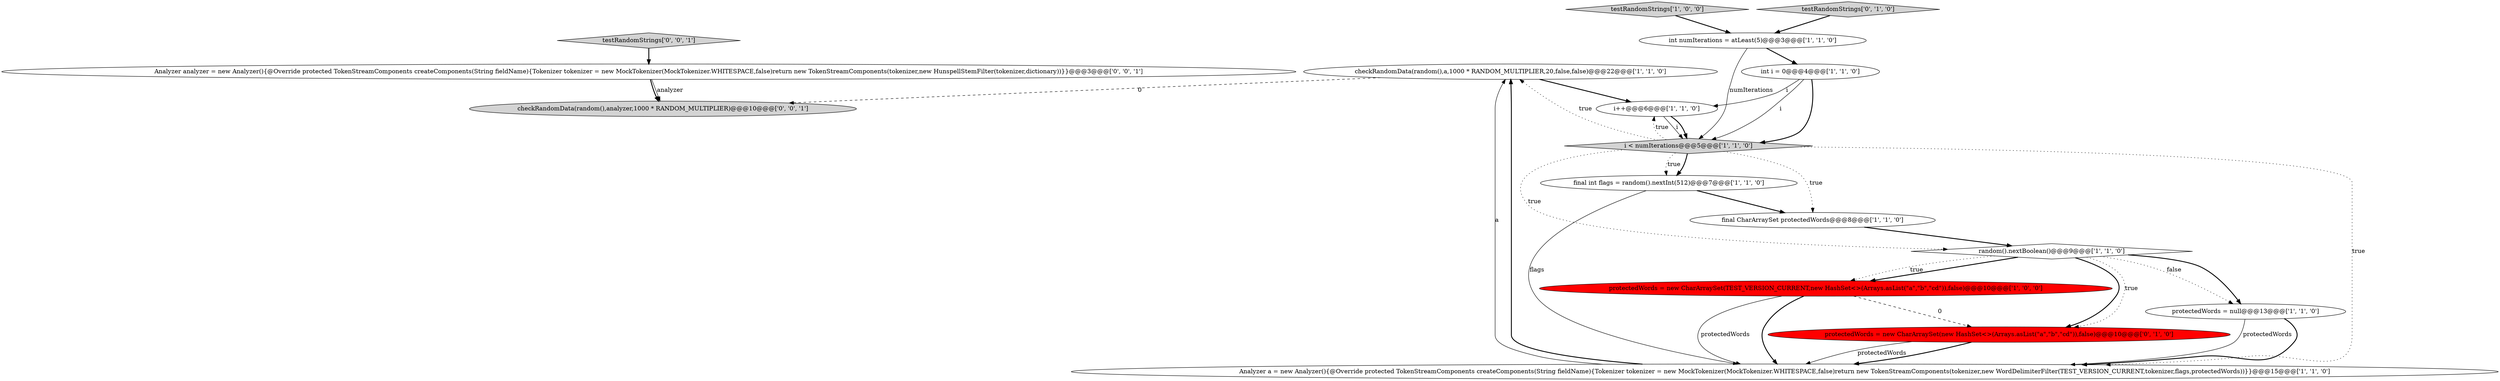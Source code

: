 digraph {
14 [style = filled, label = "testRandomStrings['0', '0', '1']", fillcolor = lightgray, shape = diamond image = "AAA0AAABBB3BBB"];
11 [style = filled, label = "i++@@@6@@@['1', '1', '0']", fillcolor = white, shape = ellipse image = "AAA0AAABBB1BBB"];
15 [style = filled, label = "Analyzer analyzer = new Analyzer(){@Override protected TokenStreamComponents createComponents(String fieldName){Tokenizer tokenizer = new MockTokenizer(MockTokenizer.WHITESPACE,false)return new TokenStreamComponents(tokenizer,new HunspellStemFilter(tokenizer,dictionary))}}@@@3@@@['0', '0', '1']", fillcolor = white, shape = ellipse image = "AAA0AAABBB3BBB"];
0 [style = filled, label = "int i = 0@@@4@@@['1', '1', '0']", fillcolor = white, shape = ellipse image = "AAA0AAABBB1BBB"];
3 [style = filled, label = "testRandomStrings['1', '0', '0']", fillcolor = lightgray, shape = diamond image = "AAA0AAABBB1BBB"];
12 [style = filled, label = "testRandomStrings['0', '1', '0']", fillcolor = lightgray, shape = diamond image = "AAA0AAABBB2BBB"];
5 [style = filled, label = "final CharArraySet protectedWords@@@8@@@['1', '1', '0']", fillcolor = white, shape = ellipse image = "AAA0AAABBB1BBB"];
7 [style = filled, label = "checkRandomData(random(),a,1000 * RANDOM_MULTIPLIER,20,false,false)@@@22@@@['1', '1', '0']", fillcolor = white, shape = ellipse image = "AAA0AAABBB1BBB"];
16 [style = filled, label = "checkRandomData(random(),analyzer,1000 * RANDOM_MULTIPLIER)@@@10@@@['0', '0', '1']", fillcolor = lightgray, shape = ellipse image = "AAA0AAABBB3BBB"];
1 [style = filled, label = "Analyzer a = new Analyzer(){@Override protected TokenStreamComponents createComponents(String fieldName){Tokenizer tokenizer = new MockTokenizer(MockTokenizer.WHITESPACE,false)return new TokenStreamComponents(tokenizer,new WordDelimiterFilter(TEST_VERSION_CURRENT,tokenizer,flags,protectedWords))}}@@@15@@@['1', '1', '0']", fillcolor = white, shape = ellipse image = "AAA0AAABBB1BBB"];
9 [style = filled, label = "final int flags = random().nextInt(512)@@@7@@@['1', '1', '0']", fillcolor = white, shape = ellipse image = "AAA0AAABBB1BBB"];
13 [style = filled, label = "protectedWords = new CharArraySet(new HashSet<>(Arrays.asList(\"a\",\"b\",\"cd\")),false)@@@10@@@['0', '1', '0']", fillcolor = red, shape = ellipse image = "AAA1AAABBB2BBB"];
6 [style = filled, label = "protectedWords = null@@@13@@@['1', '1', '0']", fillcolor = white, shape = ellipse image = "AAA0AAABBB1BBB"];
10 [style = filled, label = "protectedWords = new CharArraySet(TEST_VERSION_CURRENT,new HashSet<>(Arrays.asList(\"a\",\"b\",\"cd\")),false)@@@10@@@['1', '0', '0']", fillcolor = red, shape = ellipse image = "AAA1AAABBB1BBB"];
2 [style = filled, label = "int numIterations = atLeast(5)@@@3@@@['1', '1', '0']", fillcolor = white, shape = ellipse image = "AAA0AAABBB1BBB"];
4 [style = filled, label = "random().nextBoolean()@@@9@@@['1', '1', '0']", fillcolor = white, shape = diamond image = "AAA0AAABBB1BBB"];
8 [style = filled, label = "i < numIterations@@@5@@@['1', '1', '0']", fillcolor = lightgray, shape = diamond image = "AAA0AAABBB1BBB"];
4->10 [style = bold, label=""];
10->1 [style = solid, label="protectedWords"];
13->1 [style = solid, label="protectedWords"];
7->11 [style = bold, label=""];
9->1 [style = solid, label="flags"];
6->1 [style = solid, label="protectedWords"];
15->16 [style = solid, label="analyzer"];
4->6 [style = bold, label=""];
4->10 [style = dotted, label="true"];
7->16 [style = dashed, label="0"];
4->13 [style = bold, label=""];
8->7 [style = dotted, label="true"];
2->8 [style = solid, label="numIterations"];
10->13 [style = dashed, label="0"];
15->16 [style = bold, label=""];
1->7 [style = bold, label=""];
8->4 [style = dotted, label="true"];
4->6 [style = dotted, label="false"];
13->1 [style = bold, label=""];
8->1 [style = dotted, label="true"];
6->1 [style = bold, label=""];
4->13 [style = dotted, label="true"];
12->2 [style = bold, label=""];
2->0 [style = bold, label=""];
3->2 [style = bold, label=""];
8->5 [style = dotted, label="true"];
11->8 [style = solid, label="i"];
0->11 [style = solid, label="i"];
5->4 [style = bold, label=""];
0->8 [style = bold, label=""];
0->8 [style = solid, label="i"];
8->9 [style = bold, label=""];
9->5 [style = bold, label=""];
8->11 [style = dotted, label="true"];
11->8 [style = bold, label=""];
14->15 [style = bold, label=""];
8->9 [style = dotted, label="true"];
10->1 [style = bold, label=""];
1->7 [style = solid, label="a"];
}
